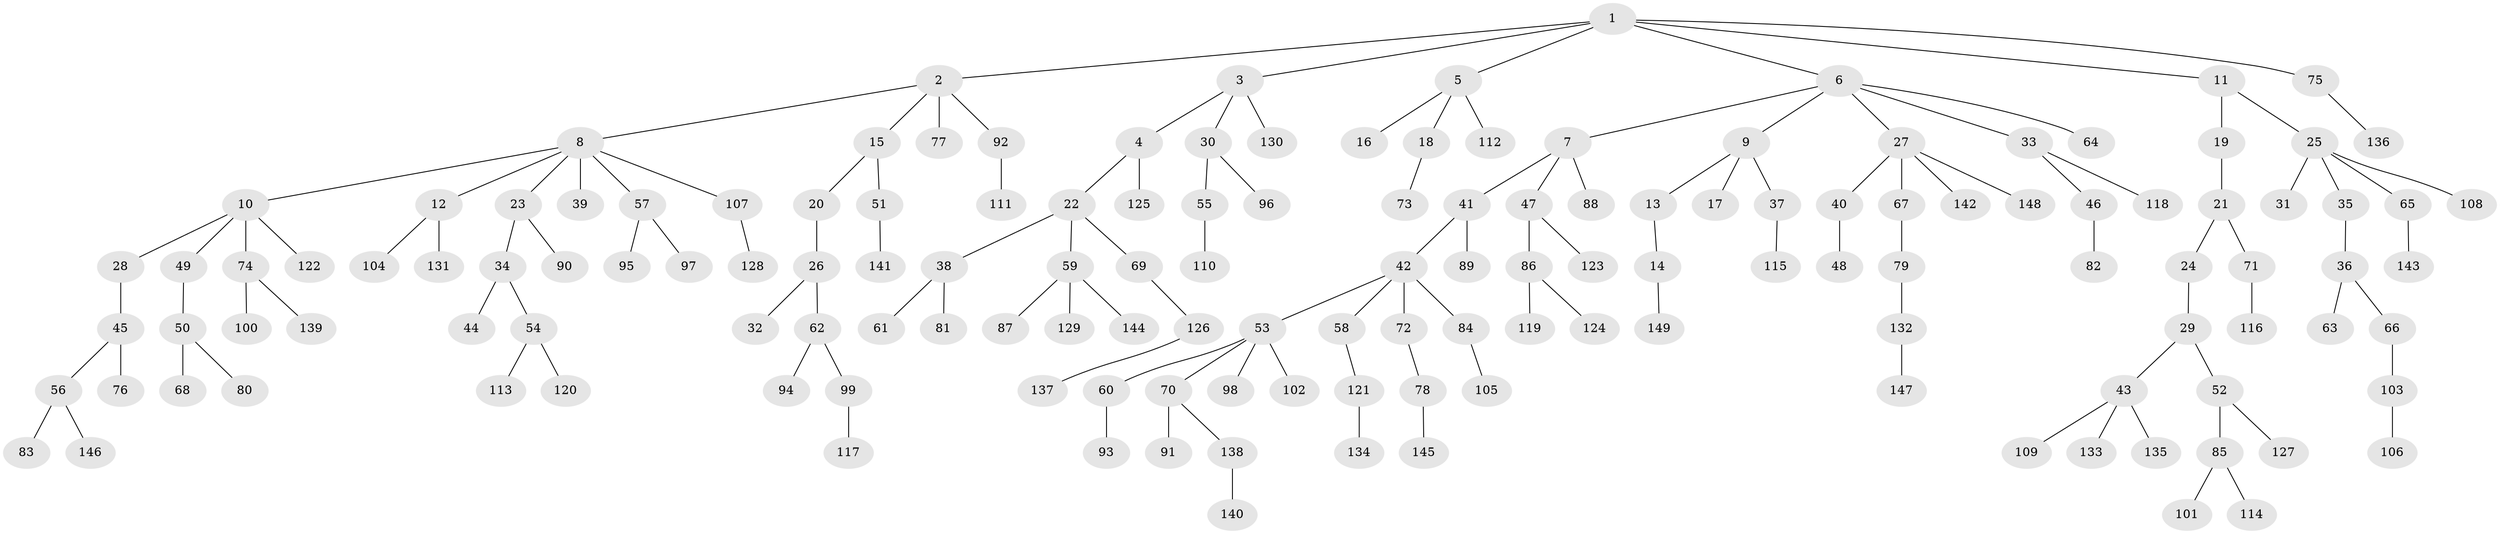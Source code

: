 // coarse degree distribution, {2: 0.3333333333333333, 3: 0.14666666666666667, 7: 0.013333333333333334, 5: 0.02666666666666667, 1: 0.4266666666666667, 4: 0.05333333333333334}
// Generated by graph-tools (version 1.1) at 2025/45/03/06/25 01:45:10]
// undirected, 149 vertices, 148 edges
graph export_dot {
graph [start="1"]
  node [color=gray90,style=filled];
  1;
  2;
  3;
  4;
  5;
  6;
  7;
  8;
  9;
  10;
  11;
  12;
  13;
  14;
  15;
  16;
  17;
  18;
  19;
  20;
  21;
  22;
  23;
  24;
  25;
  26;
  27;
  28;
  29;
  30;
  31;
  32;
  33;
  34;
  35;
  36;
  37;
  38;
  39;
  40;
  41;
  42;
  43;
  44;
  45;
  46;
  47;
  48;
  49;
  50;
  51;
  52;
  53;
  54;
  55;
  56;
  57;
  58;
  59;
  60;
  61;
  62;
  63;
  64;
  65;
  66;
  67;
  68;
  69;
  70;
  71;
  72;
  73;
  74;
  75;
  76;
  77;
  78;
  79;
  80;
  81;
  82;
  83;
  84;
  85;
  86;
  87;
  88;
  89;
  90;
  91;
  92;
  93;
  94;
  95;
  96;
  97;
  98;
  99;
  100;
  101;
  102;
  103;
  104;
  105;
  106;
  107;
  108;
  109;
  110;
  111;
  112;
  113;
  114;
  115;
  116;
  117;
  118;
  119;
  120;
  121;
  122;
  123;
  124;
  125;
  126;
  127;
  128;
  129;
  130;
  131;
  132;
  133;
  134;
  135;
  136;
  137;
  138;
  139;
  140;
  141;
  142;
  143;
  144;
  145;
  146;
  147;
  148;
  149;
  1 -- 2;
  1 -- 3;
  1 -- 5;
  1 -- 6;
  1 -- 11;
  1 -- 75;
  2 -- 8;
  2 -- 15;
  2 -- 77;
  2 -- 92;
  3 -- 4;
  3 -- 30;
  3 -- 130;
  4 -- 22;
  4 -- 125;
  5 -- 16;
  5 -- 18;
  5 -- 112;
  6 -- 7;
  6 -- 9;
  6 -- 27;
  6 -- 33;
  6 -- 64;
  7 -- 41;
  7 -- 47;
  7 -- 88;
  8 -- 10;
  8 -- 12;
  8 -- 23;
  8 -- 39;
  8 -- 57;
  8 -- 107;
  9 -- 13;
  9 -- 17;
  9 -- 37;
  10 -- 28;
  10 -- 49;
  10 -- 74;
  10 -- 122;
  11 -- 19;
  11 -- 25;
  12 -- 104;
  12 -- 131;
  13 -- 14;
  14 -- 149;
  15 -- 20;
  15 -- 51;
  18 -- 73;
  19 -- 21;
  20 -- 26;
  21 -- 24;
  21 -- 71;
  22 -- 38;
  22 -- 59;
  22 -- 69;
  23 -- 34;
  23 -- 90;
  24 -- 29;
  25 -- 31;
  25 -- 35;
  25 -- 65;
  25 -- 108;
  26 -- 32;
  26 -- 62;
  27 -- 40;
  27 -- 67;
  27 -- 142;
  27 -- 148;
  28 -- 45;
  29 -- 43;
  29 -- 52;
  30 -- 55;
  30 -- 96;
  33 -- 46;
  33 -- 118;
  34 -- 44;
  34 -- 54;
  35 -- 36;
  36 -- 63;
  36 -- 66;
  37 -- 115;
  38 -- 61;
  38 -- 81;
  40 -- 48;
  41 -- 42;
  41 -- 89;
  42 -- 53;
  42 -- 58;
  42 -- 72;
  42 -- 84;
  43 -- 109;
  43 -- 133;
  43 -- 135;
  45 -- 56;
  45 -- 76;
  46 -- 82;
  47 -- 86;
  47 -- 123;
  49 -- 50;
  50 -- 68;
  50 -- 80;
  51 -- 141;
  52 -- 85;
  52 -- 127;
  53 -- 60;
  53 -- 70;
  53 -- 98;
  53 -- 102;
  54 -- 113;
  54 -- 120;
  55 -- 110;
  56 -- 83;
  56 -- 146;
  57 -- 95;
  57 -- 97;
  58 -- 121;
  59 -- 87;
  59 -- 129;
  59 -- 144;
  60 -- 93;
  62 -- 94;
  62 -- 99;
  65 -- 143;
  66 -- 103;
  67 -- 79;
  69 -- 126;
  70 -- 91;
  70 -- 138;
  71 -- 116;
  72 -- 78;
  74 -- 100;
  74 -- 139;
  75 -- 136;
  78 -- 145;
  79 -- 132;
  84 -- 105;
  85 -- 101;
  85 -- 114;
  86 -- 119;
  86 -- 124;
  92 -- 111;
  99 -- 117;
  103 -- 106;
  107 -- 128;
  121 -- 134;
  126 -- 137;
  132 -- 147;
  138 -- 140;
}
